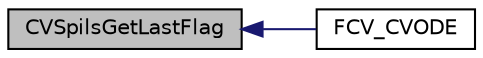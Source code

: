 digraph "CVSpilsGetLastFlag"
{
  edge [fontname="Helvetica",fontsize="10",labelfontname="Helvetica",labelfontsize="10"];
  node [fontname="Helvetica",fontsize="10",shape=record];
  rankdir="LR";
  Node1 [label="CVSpilsGetLastFlag",height=0.2,width=0.4,color="black", fillcolor="grey75", style="filled", fontcolor="black"];
  Node1 -> Node2 [dir="back",color="midnightblue",fontsize="10",style="solid",fontname="Helvetica"];
  Node2 [label="FCV_CVODE",height=0.2,width=0.4,color="black", fillcolor="white", style="filled",URL="$df/dc9/fcvode_8h.html#aa2bf3f087ad603311d471be8a522feac"];
}
